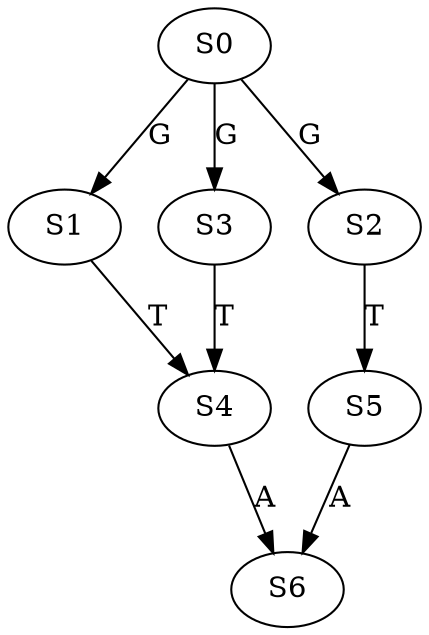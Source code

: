 strict digraph  {
	S0 -> S1 [ label = G ];
	S0 -> S2 [ label = G ];
	S0 -> S3 [ label = G ];
	S1 -> S4 [ label = T ];
	S2 -> S5 [ label = T ];
	S3 -> S4 [ label = T ];
	S4 -> S6 [ label = A ];
	S5 -> S6 [ label = A ];
}
